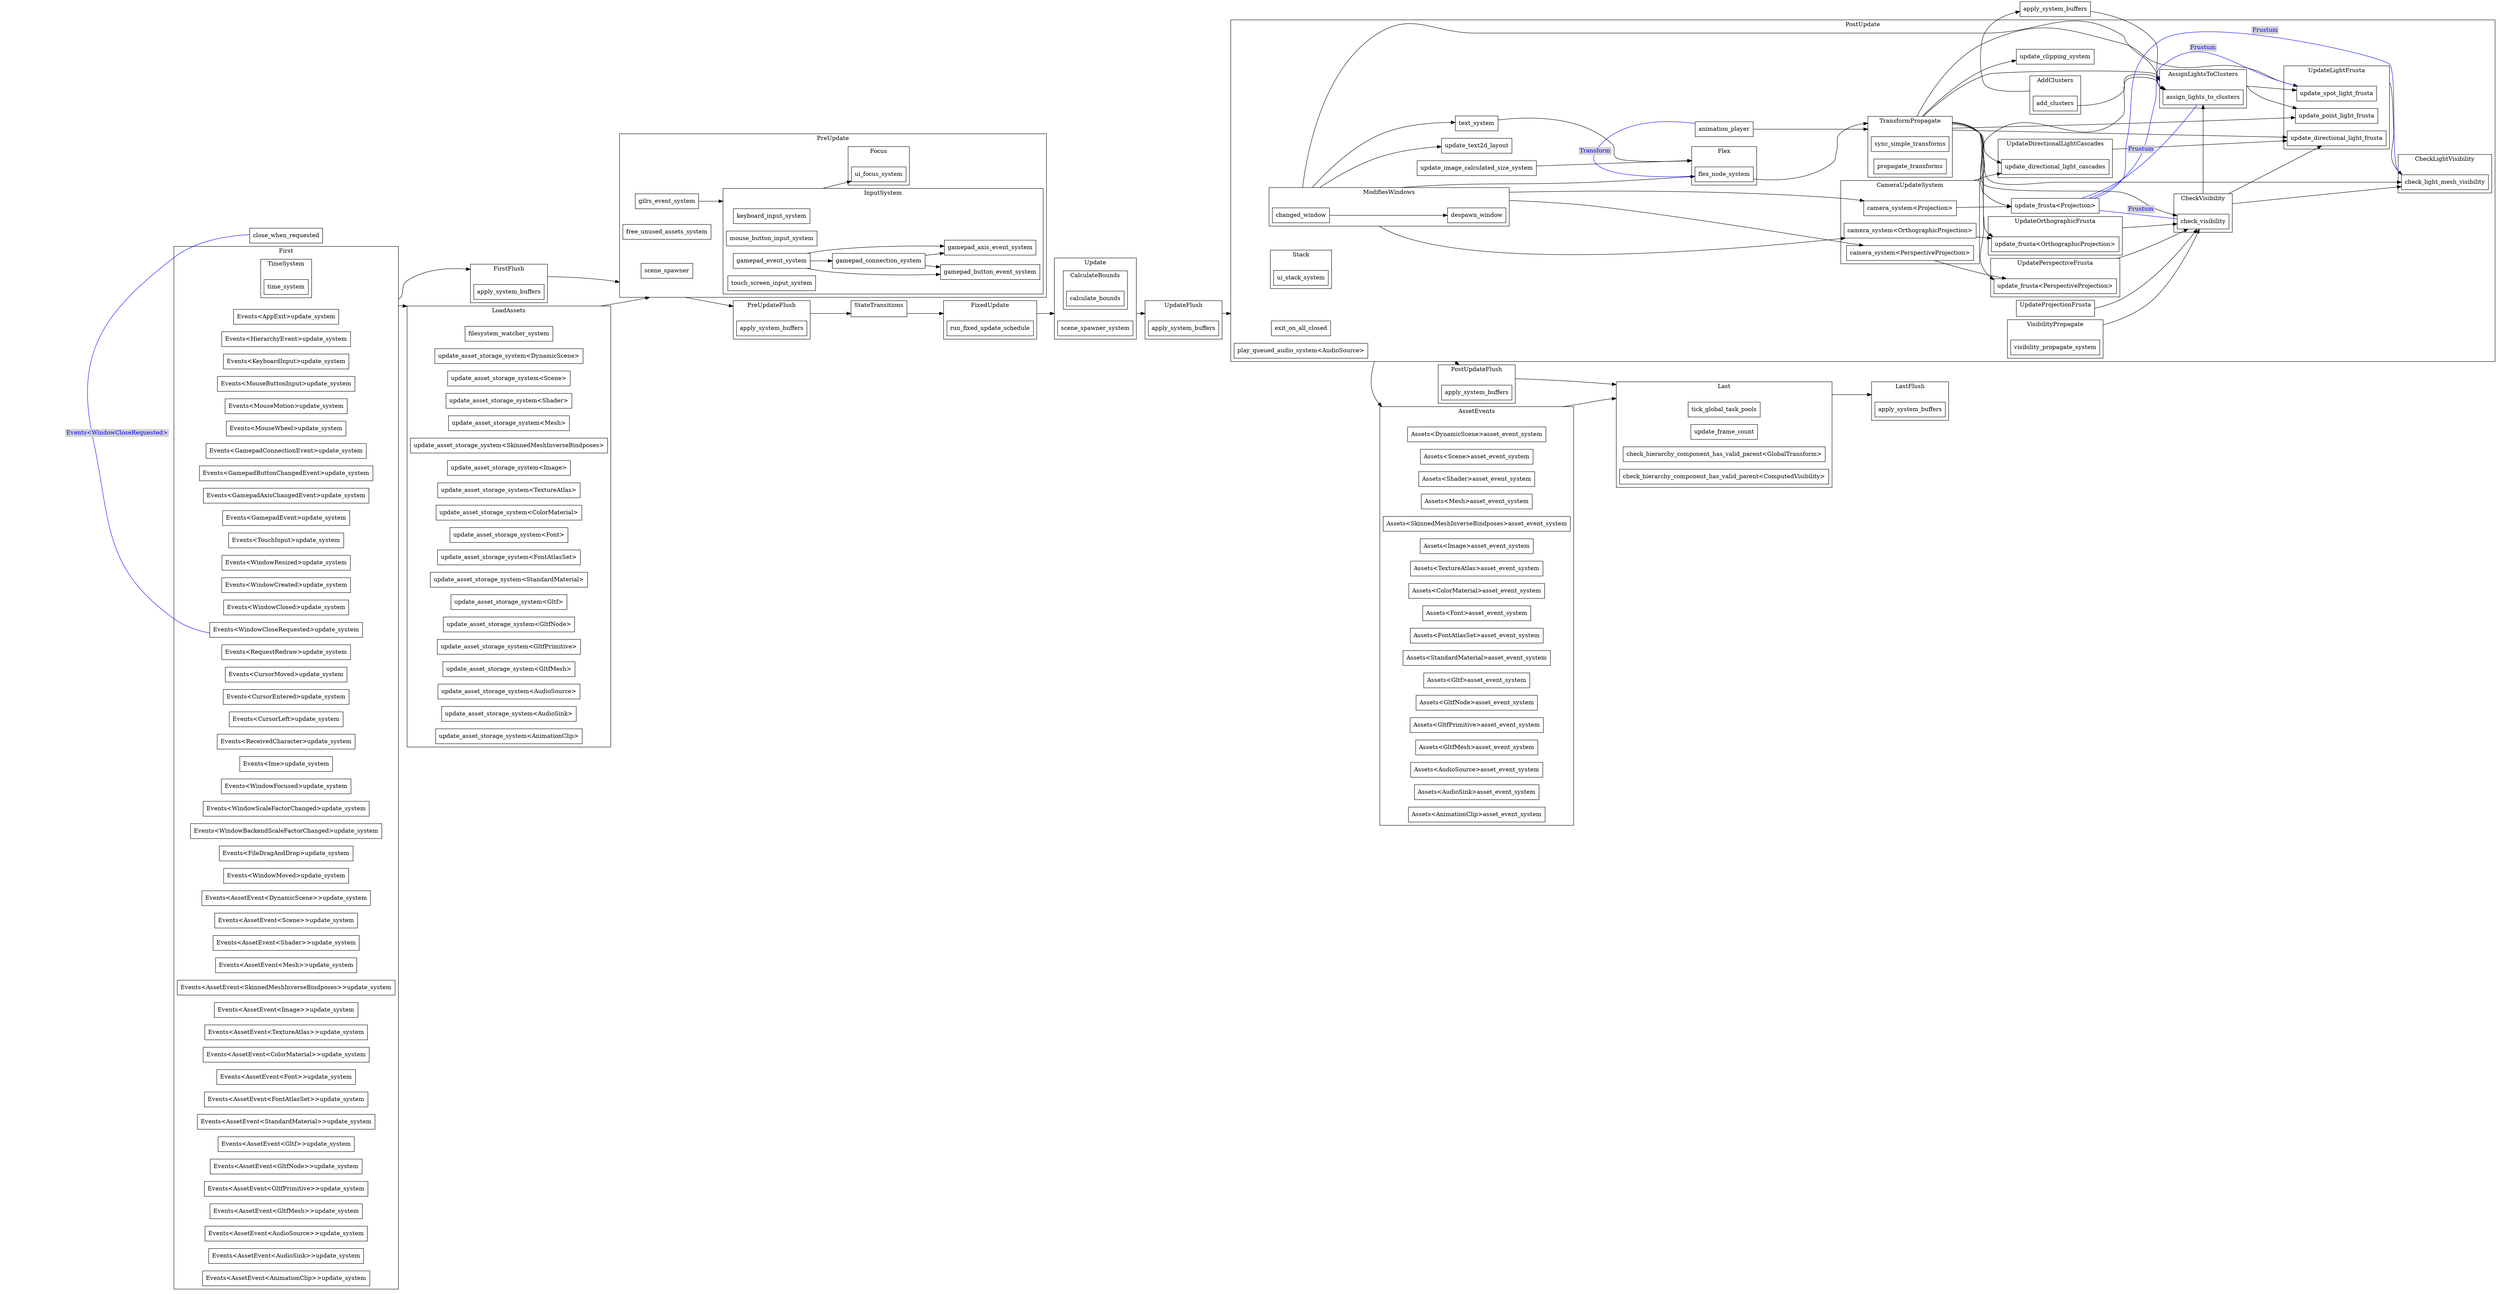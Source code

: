 digraph "schedule" {
	"splines"="spline";
	"compound"="true";
	"rankdir"="LR";
	node ["shape"="box"];
	subgraph "clusternode_Set(1)" {
		"label"="FirstFlush";
		"set_marker_node_Set(1)" ["style"="invis", "label"="", "height"="0", "shape"="point"]
		"node_System(0)" ["label"="apply_system_buffers"]
	}
	
	subgraph "clusternode_Set(2)" {
		"label"="PreUpdateFlush";
		"set_marker_node_Set(2)" ["style"="invis", "label"="", "height"="0", "shape"="point"]
		"node_System(1)" ["label"="apply_system_buffers"]
	}
	
	subgraph "clusternode_Set(3)" {
		"label"="UpdateFlush";
		"set_marker_node_Set(3)" ["style"="invis", "label"="", "height"="0", "shape"="point"]
		"node_System(2)" ["label"="apply_system_buffers"]
	}
	
	subgraph "clusternode_Set(4)" {
		"label"="PostUpdateFlush";
		"set_marker_node_Set(4)" ["style"="invis", "label"="", "height"="0", "shape"="point"]
		"node_System(3)" ["label"="apply_system_buffers"]
	}
	
	subgraph "clusternode_Set(5)" {
		"label"="LastFlush";
		"set_marker_node_Set(5)" ["style"="invis", "label"="", "height"="0", "shape"="point"]
		"node_System(4)" ["label"="apply_system_buffers"]
	}
	
	subgraph "clusternode_Set(6)" {
		"label"="First";
		"set_marker_node_Set(6)" ["style"="invis", "label"="", "height"="0", "shape"="point"]
		subgraph "clusternode_Set(16)" {
			"label"="TimeSystem";
			"set_marker_node_Set(16)" ["style"="invis", "label"="", "height"="0", "shape"="point"]
			"node_System(8)" ["label"="time_system"]
		}
		
		"node_System(5)" ["label"="Events<AppExit>update_system"]
		"node_System(13)" ["label"="Events<HierarchyEvent>update_system"]
		"node_System(14)" ["label"="Events<KeyboardInput>update_system"]
		"node_System(16)" ["label"="Events<MouseButtonInput>update_system"]
		"node_System(17)" ["label"="Events<MouseMotion>update_system"]
		"node_System(18)" ["label"="Events<MouseWheel>update_system"]
		"node_System(20)" ["label"="Events<GamepadConnectionEvent>update_system"]
		"node_System(21)" ["label"="Events<GamepadButtonChangedEvent>update_system"]
		"node_System(22)" ["label"="Events<GamepadAxisChangedEvent>update_system"]
		"node_System(23)" ["label"="Events<GamepadEvent>update_system"]
		"node_System(28)" ["label"="Events<TouchInput>update_system"]
		"node_System(30)" ["label"="Events<WindowResized>update_system"]
		"node_System(31)" ["label"="Events<WindowCreated>update_system"]
		"node_System(32)" ["label"="Events<WindowClosed>update_system"]
		"node_System(33)" ["label"="Events<WindowCloseRequested>update_system"]
		"node_System(34)" ["label"="Events<RequestRedraw>update_system"]
		"node_System(35)" ["label"="Events<CursorMoved>update_system"]
		"node_System(36)" ["label"="Events<CursorEntered>update_system"]
		"node_System(37)" ["label"="Events<CursorLeft>update_system"]
		"node_System(38)" ["label"="Events<ReceivedCharacter>update_system"]
		"node_System(39)" ["label"="Events<Ime>update_system"]
		"node_System(40)" ["label"="Events<WindowFocused>update_system"]
		"node_System(41)" ["label"="Events<WindowScaleFactorChanged>update_system"]
		"node_System(42)" ["label"="Events<WindowBackendScaleFactorChanged>update_system"]
		"node_System(43)" ["label"="Events<FileDragAndDrop>update_system"]
		"node_System(44)" ["label"="Events<WindowMoved>update_system"]
		"node_System(51)" ["label"="Events<AssetEvent<DynamicScene>>update_system"]
		"node_System(54)" ["label"="Events<AssetEvent<Scene>>update_system"]
		"node_System(61)" ["label"="Events<AssetEvent<Shader>>update_system"]
		"node_System(74)" ["label"="Events<AssetEvent<Mesh>>update_system"]
		"node_System(77)" ["label"="Events<AssetEvent<SkinnedMeshInverseBindposes>>update_system"]
		"node_System(80)" ["label"="Events<AssetEvent<Image>>update_system"]
		"node_System(83)" ["label"="Events<AssetEvent<TextureAtlas>>update_system"]
		"node_System(86)" ["label"="Events<AssetEvent<ColorMaterial>>update_system"]
		"node_System(89)" ["label"="Events<AssetEvent<Font>>update_system"]
		"node_System(92)" ["label"="Events<AssetEvent<FontAtlasSet>>update_system"]
		"node_System(102)" ["label"="Events<AssetEvent<StandardMaterial>>update_system"]
		"node_System(113)" ["label"="Events<AssetEvent<Gltf>>update_system"]
		"node_System(116)" ["label"="Events<AssetEvent<GltfNode>>update_system"]
		"node_System(119)" ["label"="Events<AssetEvent<GltfPrimitive>>update_system"]
		"node_System(122)" ["label"="Events<AssetEvent<GltfMesh>>update_system"]
		"node_System(125)" ["label"="Events<AssetEvent<AudioSource>>update_system"]
		"node_System(128)" ["label"="Events<AssetEvent<AudioSink>>update_system"]
		"node_System(133)" ["label"="Events<AssetEvent<AnimationClip>>update_system"]
	}
	
	subgraph "clusternode_Set(7)" {
		"label"="PreUpdate";
		"set_marker_node_Set(7)" ["style"="invis", "label"="", "height"="0", "shape"="point"]
		subgraph "clusternode_Set(24)" {
			"label"="InputSystem";
			"set_marker_node_Set(24)" ["style"="invis", "label"="", "height"="0", "shape"="point"]
			"node_System(15)" ["label"="keyboard_input_system"]
			"node_System(19)" ["label"="mouse_button_input_system"]
			"node_System(24)" ["label"="gamepad_event_system"]
			"node_System(25)" ["label"="gamepad_connection_system"]
			"node_System(26)" ["label"="gamepad_button_event_system"]
			"node_System(27)" ["label"="gamepad_axis_event_system"]
			"node_System(29)" ["label"="touch_screen_input_system"]
		}
		
		subgraph "clusternode_Set(115)" {
			"label"="Focus";
			"set_marker_node_Set(115)" ["style"="invis", "label"="", "height"="0", "shape"="point"]
			"node_System(94)" ["label"="ui_focus_system"]
		}
		
		"node_System(47)" ["label"="free_unused_assets_system"]
		"node_System(56)" ["label"="scene_spawner"]
		"node_System(130)" ["label"="gilrs_event_system"]
	}
	
	subgraph "clusternode_Set(8)" {
		"label"="StateTransitions";
		"set_marker_node_Set(8)" ["style"="invis", "label"="", "height"="0", "shape"="point"]
	}
	
	subgraph "clusternode_Set(9)" {
		"label"="FixedUpdate";
		"set_marker_node_Set(9)" ["style"="invis", "label"="", "height"="0", "shape"="point"]
		"node_System(9)" ["label"="run_fixed_update_schedule"]
	}
	
	subgraph "clusternode_Set(10)" {
		"label"="Update";
		"set_marker_node_Set(10)" ["style"="invis", "label"="", "height"="0", "shape"="point"]
		subgraph "clusternode_Set(81)" {
			"label"="CalculateBounds";
			"set_marker_node_Set(81)" ["style"="invis", "label"="", "height"="0", "shape"="point"]
			"node_System(66)" ["label"="calculate_bounds"]
		}
		
		"node_System(55)" ["label"="scene_spawner_system"]
	}
	
	subgraph "clusternode_Set(11)" {
		"label"="PostUpdate";
		"set_marker_node_Set(11)" ["style"="invis", "label"="", "height"="0", "shape"="point"]
		subgraph "clusternode_Set(20)" {
			"label"="TransformPropagate";
			"set_marker_node_Set(20)" ["style"="invis", "label"="", "height"="0", "shape"="point"]
			"node_System(11)" ["label"="sync_simple_transforms"]
			"node_System(12)" ["label"="propagate_transforms"]
		}
		
		subgraph "clusternode_Set(70)" {
			"label"="ModifiesWindows";
			"set_marker_node_Set(70)" ["style"="invis", "label"="", "height"="0", "shape"="point"]
			"node_System(57)" ["label"="changed_window"]
			"node_System(58)" ["label"="despawn_window"]
		}
		
		subgraph "clusternode_Set(77)" {
			"label"="CameraUpdateSystem";
			"set_marker_node_Set(77)" ["style"="invis", "label"="", "height"="0", "shape"="point"]
			"node_System(63)" ["label"="camera_system<Projection>"]
			"node_System(64)" ["label"="camera_system<OrthographicProjection>"]
			"node_System(65)" ["label"="camera_system<PerspectiveProjection>"]
		}
		
		subgraph "clusternode_Set(82)" {
			"label"="UpdateOrthographicFrusta";
			"set_marker_node_Set(82)" ["style"="invis", "label"="", "height"="0", "shape"="point"]
			"node_System(67)" ["label"="update_frusta<OrthographicProjection>"]
		}
		
		subgraph "clusternode_Set(83)" {
			"label"="UpdatePerspectiveFrusta";
			"set_marker_node_Set(83)" ["style"="invis", "label"="", "height"="0", "shape"="point"]
			"node_System(68)" ["label"="update_frusta<PerspectiveProjection>"]
		}
		
		subgraph "clusternode_Set(84)" {
			"label"="UpdateProjectionFrusta";
			"set_marker_node_Set(84)" ["style"="invis", "label"="", "height"="0", "shape"="point"]
		}
		
		subgraph "clusternode_Set(85)" {
			"label"="CheckVisibility";
			"set_marker_node_Set(85)" ["style"="invis", "label"="", "height"="0", "shape"="point"]
			"node_System(71)" ["label"="check_visibility"]
		}
		
		subgraph "clusternode_Set(86)" {
			"label"="VisibilityPropagate";
			"set_marker_node_Set(86)" ["style"="invis", "label"="", "height"="0", "shape"="point"]
			"node_System(70)" ["label"="visibility_propagate_system"]
		}
		
		subgraph "clusternode_Set(116)" {
			"label"="Flex";
			"set_marker_node_Set(116)" ["style"="invis", "label"="", "height"="0", "shape"="point"]
			"node_System(97)" ["label"="flex_node_system"]
		}
		
		subgraph "clusternode_Set(117)" {
			"label"="Stack";
			"set_marker_node_Set(117)" ["style"="invis", "label"="", "height"="0", "shape"="point"]
			"node_System(98)" ["label"="ui_stack_system"]
		}
		
		subgraph "clusternode_Set(127)" {
			"label"="AddClusters";
			"set_marker_node_Set(127)" ["style"="invis", "label"="", "height"="0", "shape"="point"]
			"node_System(103)" ["label"="add_clusters"]
		}
		
		subgraph "clusternode_Set(128)" {
			"label"="UpdateLightFrusta";
			"set_marker_node_Set(128)" ["style"="invis", "label"="", "height"="0", "shape"="point"]
			"node_System(107)" ["label"="update_directional_light_frusta"]
			"node_System(108)" ["label"="update_point_light_frusta"]
			"node_System(109)" ["label"="update_spot_light_frusta"]
		}
		
		subgraph "clusternode_Set(129)" {
			"label"="AssignLightsToClusters";
			"set_marker_node_Set(129)" ["style"="invis", "label"="", "height"="0", "shape"="point"]
			"node_System(105)" ["label"="assign_lights_to_clusters"]
		}
		
		subgraph "clusternode_Set(130)" {
			"label"="CheckLightVisibility";
			"set_marker_node_Set(130)" ["style"="invis", "label"="", "height"="0", "shape"="point"]
			"node_System(110)" ["label"="check_light_mesh_visibility"]
		}
		
		subgraph "clusternode_Set(131)" {
			"label"="UpdateDirectionalLightCascades";
			"set_marker_node_Set(131)" ["style"="invis", "label"="", "height"="0", "shape"="point"]
			"node_System(106)" ["label"="update_directional_light_cascades"]
		}
		
		"node_System(45)" ["label"="exit_on_all_closed"]
		"node_System(69)" ["label"="update_frusta<Projection>"]
		"node_System(93)" ["label"="update_text2d_layout"]
		"node_System(95)" ["label"="text_system"]
		"node_System(96)" ["label"="update_image_calculated_size_system"]
		"node_System(99)" ["label"="update_clipping_system"]
		"node_System(129)" ["label"="play_queued_audio_system<AudioSource>"]
		"node_System(134)" ["label"="animation_player"]
	}
	
	subgraph "clusternode_Set(12)" {
		"label"="Last";
		"set_marker_node_Set(12)" ["style"="invis", "label"="", "height"="0", "shape"="point"]
		"node_System(6)" ["label"="tick_global_task_pools"]
		"node_System(7)" ["label"="update_frame_count"]
		"node_System(10)" ["label"="check_hierarchy_component_has_valid_parent<GlobalTransform>"]
		"node_System(62)" ["label"="check_hierarchy_component_has_valid_parent<ComputedVisibility>"]
	}
	
	subgraph "clusternode_Set(58)" {
		"label"="LoadAssets";
		"set_marker_node_Set(58)" ["style"="invis", "label"="", "height"="0", "shape"="point"]
		"node_System(48)" ["label"="filesystem_watcher_system"]
		"node_System(50)" ["label"="update_asset_storage_system<DynamicScene>"]
		"node_System(53)" ["label"="update_asset_storage_system<Scene>"]
		"node_System(60)" ["label"="update_asset_storage_system<Shader>"]
		"node_System(73)" ["label"="update_asset_storage_system<Mesh>"]
		"node_System(76)" ["label"="update_asset_storage_system<SkinnedMeshInverseBindposes>"]
		"node_System(79)" ["label"="update_asset_storage_system<Image>"]
		"node_System(82)" ["label"="update_asset_storage_system<TextureAtlas>"]
		"node_System(85)" ["label"="update_asset_storage_system<ColorMaterial>"]
		"node_System(88)" ["label"="update_asset_storage_system<Font>"]
		"node_System(91)" ["label"="update_asset_storage_system<FontAtlasSet>"]
		"node_System(101)" ["label"="update_asset_storage_system<StandardMaterial>"]
		"node_System(112)" ["label"="update_asset_storage_system<Gltf>"]
		"node_System(115)" ["label"="update_asset_storage_system<GltfNode>"]
		"node_System(118)" ["label"="update_asset_storage_system<GltfPrimitive>"]
		"node_System(121)" ["label"="update_asset_storage_system<GltfMesh>"]
		"node_System(124)" ["label"="update_asset_storage_system<AudioSource>"]
		"node_System(127)" ["label"="update_asset_storage_system<AudioSink>"]
		"node_System(132)" ["label"="update_asset_storage_system<AnimationClip>"]
	}
	
	subgraph "clusternode_Set(59)" {
		"label"="AssetEvents";
		"set_marker_node_Set(59)" ["style"="invis", "label"="", "height"="0", "shape"="point"]
		"node_System(49)" ["label"="Assets<DynamicScene>asset_event_system"]
		"node_System(52)" ["label"="Assets<Scene>asset_event_system"]
		"node_System(59)" ["label"="Assets<Shader>asset_event_system"]
		"node_System(72)" ["label"="Assets<Mesh>asset_event_system"]
		"node_System(75)" ["label"="Assets<SkinnedMeshInverseBindposes>asset_event_system"]
		"node_System(78)" ["label"="Assets<Image>asset_event_system"]
		"node_System(81)" ["label"="Assets<TextureAtlas>asset_event_system"]
		"node_System(84)" ["label"="Assets<ColorMaterial>asset_event_system"]
		"node_System(87)" ["label"="Assets<Font>asset_event_system"]
		"node_System(90)" ["label"="Assets<FontAtlasSet>asset_event_system"]
		"node_System(100)" ["label"="Assets<StandardMaterial>asset_event_system"]
		"node_System(111)" ["label"="Assets<Gltf>asset_event_system"]
		"node_System(114)" ["label"="Assets<GltfNode>asset_event_system"]
		"node_System(117)" ["label"="Assets<GltfPrimitive>asset_event_system"]
		"node_System(120)" ["label"="Assets<GltfMesh>asset_event_system"]
		"node_System(123)" ["label"="Assets<AudioSource>asset_event_system"]
		"node_System(126)" ["label"="Assets<AudioSink>asset_event_system"]
		"node_System(131)" ["label"="Assets<AnimationClip>asset_event_system"]
	}
	
	"node_System(46)" ["label"="close_when_requested"]
	"node_System(104)" ["label"="apply_system_buffers"]
	"set_marker_node_Set(6)" -> "set_marker_node_Set(1)" ["lhead"="clusternode_Set(1)", "ltail"="clusternode_Set(6)"]
	"set_marker_node_Set(1)" -> "set_marker_node_Set(7)" ["lhead"="clusternode_Set(7)", "ltail"="clusternode_Set(1)"]
	"set_marker_node_Set(7)" -> "set_marker_node_Set(2)" ["lhead"="clusternode_Set(2)", "ltail"="clusternode_Set(7)"]
	"set_marker_node_Set(2)" -> "set_marker_node_Set(8)" ["lhead"="clusternode_Set(8)", "ltail"="clusternode_Set(2)"]
	"set_marker_node_Set(8)" -> "set_marker_node_Set(9)" ["lhead"="clusternode_Set(9)", "ltail"="clusternode_Set(8)"]
	"set_marker_node_Set(9)" -> "set_marker_node_Set(10)" ["lhead"="clusternode_Set(10)", "ltail"="clusternode_Set(9)"]
	"set_marker_node_Set(10)" -> "set_marker_node_Set(3)" ["lhead"="clusternode_Set(3)", "ltail"="clusternode_Set(10)"]
	"set_marker_node_Set(3)" -> "set_marker_node_Set(11)" ["lhead"="clusternode_Set(11)", "ltail"="clusternode_Set(3)"]
	"set_marker_node_Set(11)" -> "set_marker_node_Set(4)" ["lhead"="clusternode_Set(4)", "ltail"="clusternode_Set(11)"]
	"set_marker_node_Set(4)" -> "set_marker_node_Set(12)" ["lhead"="clusternode_Set(12)", "ltail"="clusternode_Set(4)"]
	"set_marker_node_Set(12)" -> "set_marker_node_Set(5)" ["lhead"="clusternode_Set(5)", "ltail"="clusternode_Set(12)"]
	"node_System(24)" -> "node_System(25)" ["lhead"="", "ltail"=""]
	"node_System(24)" -> "node_System(26)" ["lhead"="", "ltail"=""]
	"node_System(25)" -> "node_System(26)" ["lhead"="", "ltail"=""]
	"node_System(24)" -> "node_System(27)" ["lhead"="", "ltail"=""]
	"node_System(25)" -> "node_System(27)" ["lhead"="", "ltail"=""]
	"set_marker_node_Set(58)" -> "set_marker_node_Set(7)" ["lhead"="clusternode_Set(7)", "ltail"="clusternode_Set(58)"]
	"set_marker_node_Set(6)" -> "set_marker_node_Set(58)" ["lhead"="clusternode_Set(58)", "ltail"="clusternode_Set(6)"]
	"set_marker_node_Set(11)" -> "set_marker_node_Set(59)" ["lhead"="clusternode_Set(59)", "ltail"="clusternode_Set(11)"]
	"set_marker_node_Set(59)" -> "set_marker_node_Set(12)" ["lhead"="clusternode_Set(12)", "ltail"="clusternode_Set(59)"]
	"node_System(57)" -> "node_System(58)" ["lhead"="", "ltail"=""]
	"set_marker_node_Set(70)" -> "node_System(63)" ["lhead"="", "ltail"="clusternode_Set(70)"]
	"set_marker_node_Set(70)" -> "node_System(64)" ["lhead"="", "ltail"="clusternode_Set(70)"]
	"set_marker_node_Set(70)" -> "node_System(65)" ["lhead"="", "ltail"="clusternode_Set(70)"]
	"node_System(64)" -> "node_System(67)" ["lhead"="", "ltail"=""]
	"set_marker_node_Set(20)" -> "node_System(67)" ["lhead"="", "ltail"="clusternode_Set(20)"]
	"node_System(65)" -> "node_System(68)" ["lhead"="", "ltail"=""]
	"set_marker_node_Set(20)" -> "node_System(68)" ["lhead"="", "ltail"="clusternode_Set(20)"]
	"node_System(63)" -> "node_System(69)" ["lhead"="", "ltail"=""]
	"set_marker_node_Set(20)" -> "node_System(69)" ["lhead"="", "ltail"="clusternode_Set(20)"]
	"set_marker_node_Set(82)" -> "node_System(71)" ["lhead"="", "ltail"="clusternode_Set(82)"]
	"set_marker_node_Set(83)" -> "node_System(71)" ["lhead"="", "ltail"="clusternode_Set(83)"]
	"set_marker_node_Set(84)" -> "node_System(71)" ["lhead"="", "ltail"="clusternode_Set(84)"]
	"set_marker_node_Set(86)" -> "node_System(71)" ["lhead"="", "ltail"="clusternode_Set(86)"]
	"set_marker_node_Set(20)" -> "node_System(71)" ["lhead"="", "ltail"="clusternode_Set(20)"]
	"set_marker_node_Set(70)" -> "node_System(93)" ["lhead"="", "ltail"="clusternode_Set(70)"]
	"set_marker_node_Set(24)" -> "node_System(94)" ["lhead"="", "ltail"="clusternode_Set(24)"]
	"node_System(95)" -> "set_marker_node_Set(116)" ["lhead"="clusternode_Set(116)", "ltail"=""]
	"set_marker_node_Set(70)" -> "node_System(95)" ["lhead"="", "ltail"="clusternode_Set(70)"]
	"node_System(96)" -> "set_marker_node_Set(116)" ["lhead"="clusternode_Set(116)", "ltail"=""]
	"node_System(97)" -> "set_marker_node_Set(20)" ["lhead"="clusternode_Set(20)", "ltail"=""]
	"set_marker_node_Set(70)" -> "node_System(97)" ["lhead"="", "ltail"="clusternode_Set(70)"]
	"set_marker_node_Set(20)" -> "node_System(99)" ["lhead"="", "ltail"="clusternode_Set(20)"]
	"node_System(103)" -> "node_System(105)" ["lhead"="", "ltail"=""]
	"set_marker_node_Set(127)" -> "node_System(104)" ["lhead"="", "ltail"="clusternode_Set(127)"]
	"node_System(104)" -> "set_marker_node_Set(129)" ["lhead"="clusternode_Set(129)", "ltail"=""]
	"set_marker_node_Set(20)" -> "node_System(105)" ["lhead"="", "ltail"="clusternode_Set(20)"]
	"set_marker_node_Set(85)" -> "node_System(105)" ["lhead"="", "ltail"="clusternode_Set(85)"]
	"set_marker_node_Set(77)" -> "node_System(105)" ["lhead"="", "ltail"="clusternode_Set(77)"]
	"set_marker_node_Set(70)" -> "node_System(105)" ["lhead"="", "ltail"="clusternode_Set(70)"]
	"set_marker_node_Set(20)" -> "node_System(106)" ["lhead"="", "ltail"="clusternode_Set(20)"]
	"set_marker_node_Set(77)" -> "node_System(106)" ["lhead"="", "ltail"="clusternode_Set(77)"]
	"set_marker_node_Set(85)" -> "node_System(107)" ["lhead"="", "ltail"="clusternode_Set(85)"]
	"set_marker_node_Set(20)" -> "node_System(107)" ["lhead"="", "ltail"="clusternode_Set(20)"]
	"set_marker_node_Set(131)" -> "node_System(107)" ["lhead"="", "ltail"="clusternode_Set(131)"]
	"set_marker_node_Set(20)" -> "node_System(108)" ["lhead"="", "ltail"="clusternode_Set(20)"]
	"set_marker_node_Set(129)" -> "node_System(108)" ["lhead"="", "ltail"="clusternode_Set(129)"]
	"set_marker_node_Set(20)" -> "node_System(109)" ["lhead"="", "ltail"="clusternode_Set(20)"]
	"set_marker_node_Set(129)" -> "node_System(109)" ["lhead"="", "ltail"="clusternode_Set(129)"]
	"set_marker_node_Set(20)" -> "node_System(110)" ["lhead"="", "ltail"="clusternode_Set(20)"]
	"set_marker_node_Set(128)" -> "node_System(110)" ["lhead"="", "ltail"="clusternode_Set(128)"]
	"set_marker_node_Set(85)" -> "node_System(110)" ["lhead"="", "ltail"="clusternode_Set(85)"]
	"node_System(130)" -> "set_marker_node_Set(24)" ["lhead"="clusternode_Set(24)", "ltail"=""]
	"node_System(134)" -> "set_marker_node_Set(20)" ["lhead"="clusternode_Set(20)", "ltail"=""]
	"node_System(46)" -> "node_System(33)" ["dir"="none", "constraint"="false", "color"="blue", "fontcolor"="blue", "label"=<<table border="0" cellborder="0"><tr><td bgcolor="#d3d3d3">Events&lt;WindowCloseRequested&gt;</td></tr></table>>, "labeltooltip"="close_when_requested -- Events<WindowCloseRequested>update_system"]
	"node_System(69)" -> "node_System(71)" ["dir"="none", "constraint"="false", "color"="blue", "fontcolor"="blue", "label"=<<table border="0" cellborder="0"><tr><td bgcolor="#d3d3d3">Frustum</td></tr></table>>, "labeltooltip"="update_frusta<Projection> -- check_visibility"]
	"node_System(69)" -> "node_System(105)" ["dir"="none", "constraint"="false", "color"="blue", "fontcolor"="blue", "label"=<<table border="0" cellborder="0"><tr><td bgcolor="#d3d3d3">Frustum</td></tr></table>>, "labeltooltip"="update_frusta<Projection> -- assign_lights_to_clusters"]
	"node_System(69)" -> "node_System(109)" ["dir"="none", "constraint"="false", "color"="blue", "fontcolor"="blue", "label"=<<table border="0" cellborder="0"><tr><td bgcolor="#d3d3d3">Frustum</td></tr></table>>, "labeltooltip"="update_frusta<Projection> -- update_spot_light_frusta"]
	"node_System(69)" -> "node_System(110)" ["dir"="none", "constraint"="false", "color"="blue", "fontcolor"="blue", "label"=<<table border="0" cellborder="0"><tr><td bgcolor="#d3d3d3">Frustum</td></tr></table>>, "labeltooltip"="update_frusta<Projection> -- check_light_mesh_visibility"]
	"node_System(97)" -> "node_System(134)" ["dir"="none", "constraint"="false", "color"="blue", "fontcolor"="blue", "label"=<<table border="0" cellborder="0"><tr><td bgcolor="#d3d3d3">Transform</td></tr></table>>, "labeltooltip"="flex_node_system -- animation_player"]
}
